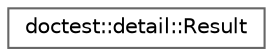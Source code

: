 digraph "Gráfico de Hierarquia de Classes"
{
 // LATEX_PDF_SIZE
  bgcolor="transparent";
  edge [fontname=Helvetica,fontsize=10,labelfontname=Helvetica,labelfontsize=10];
  node [fontname=Helvetica,fontsize=10,shape=box,height=0.2,width=0.4];
  rankdir="LR";
  Node0 [id="Node000000",label="doctest::detail::Result",height=0.2,width=0.4,color="grey40", fillcolor="white", style="filled",URL="$structdoctest_1_1detail_1_1Result.html",tooltip=" "];
}
